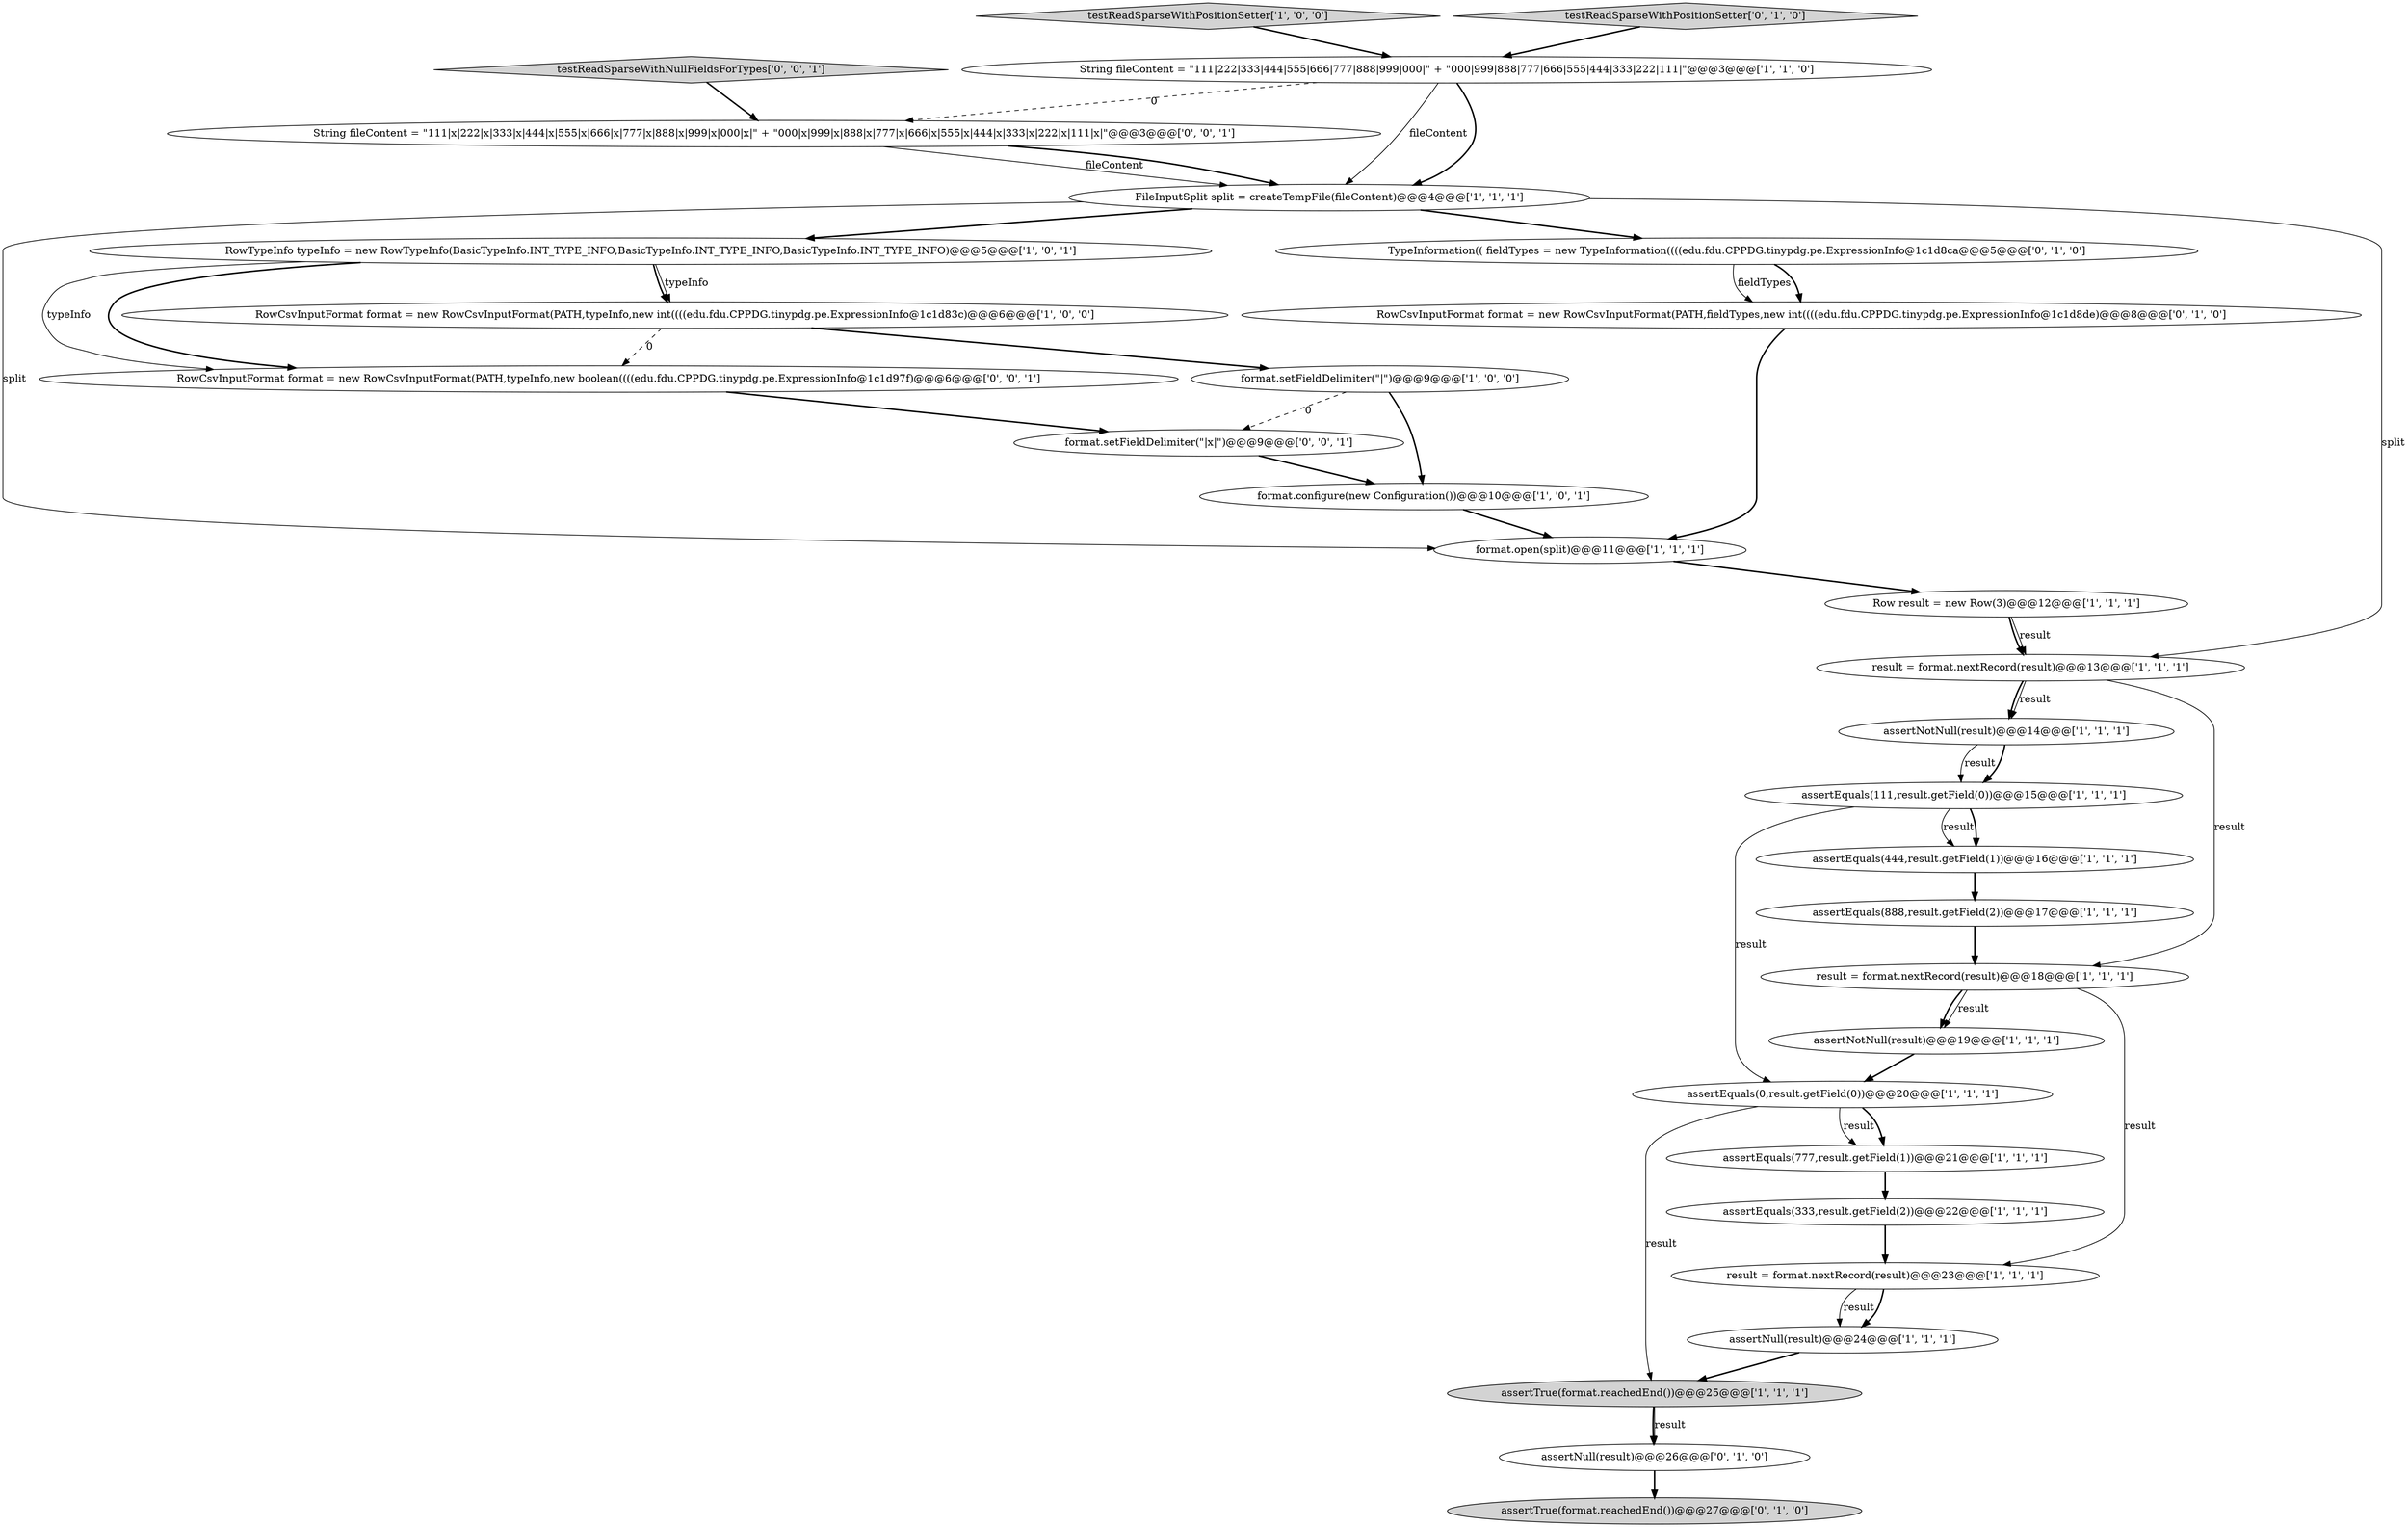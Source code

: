 digraph {
14 [style = filled, label = "format.setFieldDelimiter(\"|\")@@@9@@@['1', '0', '0']", fillcolor = white, shape = ellipse image = "AAA0AAABBB1BBB"];
27 [style = filled, label = "testReadSparseWithNullFieldsForTypes['0', '0', '1']", fillcolor = lightgray, shape = diamond image = "AAA0AAABBB3BBB"];
21 [style = filled, label = "format.open(split)@@@11@@@['1', '1', '1']", fillcolor = white, shape = ellipse image = "AAA0AAABBB1BBB"];
16 [style = filled, label = "assertTrue(format.reachedEnd())@@@25@@@['1', '1', '1']", fillcolor = lightgray, shape = ellipse image = "AAA0AAABBB1BBB"];
12 [style = filled, label = "FileInputSplit split = createTempFile(fileContent)@@@4@@@['1', '1', '1']", fillcolor = white, shape = ellipse image = "AAA0AAABBB1BBB"];
22 [style = filled, label = "RowCsvInputFormat format = new RowCsvInputFormat(PATH,fieldTypes,new int((((edu.fdu.CPPDG.tinypdg.pe.ExpressionInfo@1c1d8de)@@@8@@@['0', '1', '0']", fillcolor = white, shape = ellipse image = "AAA1AAABBB2BBB"];
26 [style = filled, label = "assertTrue(format.reachedEnd())@@@27@@@['0', '1', '0']", fillcolor = lightgray, shape = ellipse image = "AAA0AAABBB2BBB"];
28 [style = filled, label = "RowCsvInputFormat format = new RowCsvInputFormat(PATH,typeInfo,new boolean((((edu.fdu.CPPDG.tinypdg.pe.ExpressionInfo@1c1d97f)@@@6@@@['0', '0', '1']", fillcolor = white, shape = ellipse image = "AAA0AAABBB3BBB"];
20 [style = filled, label = "assertEquals(0,result.getField(0))@@@20@@@['1', '1', '1']", fillcolor = white, shape = ellipse image = "AAA0AAABBB1BBB"];
1 [style = filled, label = "assertNull(result)@@@24@@@['1', '1', '1']", fillcolor = white, shape = ellipse image = "AAA0AAABBB1BBB"];
15 [style = filled, label = "assertEquals(888,result.getField(2))@@@17@@@['1', '1', '1']", fillcolor = white, shape = ellipse image = "AAA0AAABBB1BBB"];
13 [style = filled, label = "testReadSparseWithPositionSetter['1', '0', '0']", fillcolor = lightgray, shape = diamond image = "AAA0AAABBB1BBB"];
3 [style = filled, label = "assertNotNull(result)@@@19@@@['1', '1', '1']", fillcolor = white, shape = ellipse image = "AAA0AAABBB1BBB"];
7 [style = filled, label = "Row result = new Row(3)@@@12@@@['1', '1', '1']", fillcolor = white, shape = ellipse image = "AAA0AAABBB1BBB"];
29 [style = filled, label = "String fileContent = \"111|x|222|x|333|x|444|x|555|x|666|x|777|x|888|x|999|x|000|x|\" + \"000|x|999|x|888|x|777|x|666|x|555|x|444|x|333|x|222|x|111|x|\"@@@3@@@['0', '0', '1']", fillcolor = white, shape = ellipse image = "AAA0AAABBB3BBB"];
9 [style = filled, label = "assertEquals(777,result.getField(1))@@@21@@@['1', '1', '1']", fillcolor = white, shape = ellipse image = "AAA0AAABBB1BBB"];
10 [style = filled, label = "RowTypeInfo typeInfo = new RowTypeInfo(BasicTypeInfo.INT_TYPE_INFO,BasicTypeInfo.INT_TYPE_INFO,BasicTypeInfo.INT_TYPE_INFO)@@@5@@@['1', '0', '1']", fillcolor = white, shape = ellipse image = "AAA0AAABBB1BBB"];
25 [style = filled, label = "TypeInformation(( fieldTypes = new TypeInformation((((edu.fdu.CPPDG.tinypdg.pe.ExpressionInfo@1c1d8ca@@@5@@@['0', '1', '0']", fillcolor = white, shape = ellipse image = "AAA0AAABBB2BBB"];
24 [style = filled, label = "assertNull(result)@@@26@@@['0', '1', '0']", fillcolor = white, shape = ellipse image = "AAA0AAABBB2BBB"];
17 [style = filled, label = "assertNotNull(result)@@@14@@@['1', '1', '1']", fillcolor = white, shape = ellipse image = "AAA0AAABBB1BBB"];
6 [style = filled, label = "result = format.nextRecord(result)@@@23@@@['1', '1', '1']", fillcolor = white, shape = ellipse image = "AAA0AAABBB1BBB"];
4 [style = filled, label = "assertEquals(333,result.getField(2))@@@22@@@['1', '1', '1']", fillcolor = white, shape = ellipse image = "AAA0AAABBB1BBB"];
0 [style = filled, label = "result = format.nextRecord(result)@@@18@@@['1', '1', '1']", fillcolor = white, shape = ellipse image = "AAA0AAABBB1BBB"];
23 [style = filled, label = "testReadSparseWithPositionSetter['0', '1', '0']", fillcolor = lightgray, shape = diamond image = "AAA0AAABBB2BBB"];
11 [style = filled, label = "assertEquals(444,result.getField(1))@@@16@@@['1', '1', '1']", fillcolor = white, shape = ellipse image = "AAA0AAABBB1BBB"];
8 [style = filled, label = "result = format.nextRecord(result)@@@13@@@['1', '1', '1']", fillcolor = white, shape = ellipse image = "AAA0AAABBB1BBB"];
30 [style = filled, label = "format.setFieldDelimiter(\"|x|\")@@@9@@@['0', '0', '1']", fillcolor = white, shape = ellipse image = "AAA0AAABBB3BBB"];
5 [style = filled, label = "assertEquals(111,result.getField(0))@@@15@@@['1', '1', '1']", fillcolor = white, shape = ellipse image = "AAA0AAABBB1BBB"];
19 [style = filled, label = "format.configure(new Configuration())@@@10@@@['1', '0', '1']", fillcolor = white, shape = ellipse image = "AAA0AAABBB1BBB"];
18 [style = filled, label = "String fileContent = \"111|222|333|444|555|666|777|888|999|000|\" + \"000|999|888|777|666|555|444|333|222|111|\"@@@3@@@['1', '1', '0']", fillcolor = white, shape = ellipse image = "AAA0AAABBB1BBB"];
2 [style = filled, label = "RowCsvInputFormat format = new RowCsvInputFormat(PATH,typeInfo,new int((((edu.fdu.CPPDG.tinypdg.pe.ExpressionInfo@1c1d83c)@@@6@@@['1', '0', '0']", fillcolor = white, shape = ellipse image = "AAA0AAABBB1BBB"];
28->30 [style = bold, label=""];
12->25 [style = bold, label=""];
4->6 [style = bold, label=""];
16->24 [style = bold, label=""];
12->21 [style = solid, label="split"];
18->12 [style = solid, label="fileContent"];
7->8 [style = bold, label=""];
10->2 [style = bold, label=""];
9->4 [style = bold, label=""];
6->1 [style = solid, label="result"];
10->28 [style = solid, label="typeInfo"];
25->22 [style = solid, label="fieldTypes"];
20->16 [style = solid, label="result"];
11->15 [style = bold, label=""];
14->19 [style = bold, label=""];
0->6 [style = solid, label="result"];
0->3 [style = bold, label=""];
8->17 [style = bold, label=""];
5->20 [style = solid, label="result"];
10->28 [style = bold, label=""];
13->18 [style = bold, label=""];
3->20 [style = bold, label=""];
14->30 [style = dashed, label="0"];
27->29 [style = bold, label=""];
19->21 [style = bold, label=""];
12->10 [style = bold, label=""];
17->5 [style = solid, label="result"];
8->0 [style = solid, label="result"];
5->11 [style = solid, label="result"];
15->0 [style = bold, label=""];
7->8 [style = solid, label="result"];
12->8 [style = solid, label="split"];
29->12 [style = solid, label="fileContent"];
5->11 [style = bold, label=""];
8->17 [style = solid, label="result"];
16->24 [style = solid, label="result"];
0->3 [style = solid, label="result"];
21->7 [style = bold, label=""];
23->18 [style = bold, label=""];
20->9 [style = solid, label="result"];
2->14 [style = bold, label=""];
29->12 [style = bold, label=""];
20->9 [style = bold, label=""];
22->21 [style = bold, label=""];
18->12 [style = bold, label=""];
1->16 [style = bold, label=""];
18->29 [style = dashed, label="0"];
10->2 [style = solid, label="typeInfo"];
25->22 [style = bold, label=""];
6->1 [style = bold, label=""];
24->26 [style = bold, label=""];
30->19 [style = bold, label=""];
17->5 [style = bold, label=""];
2->28 [style = dashed, label="0"];
}
